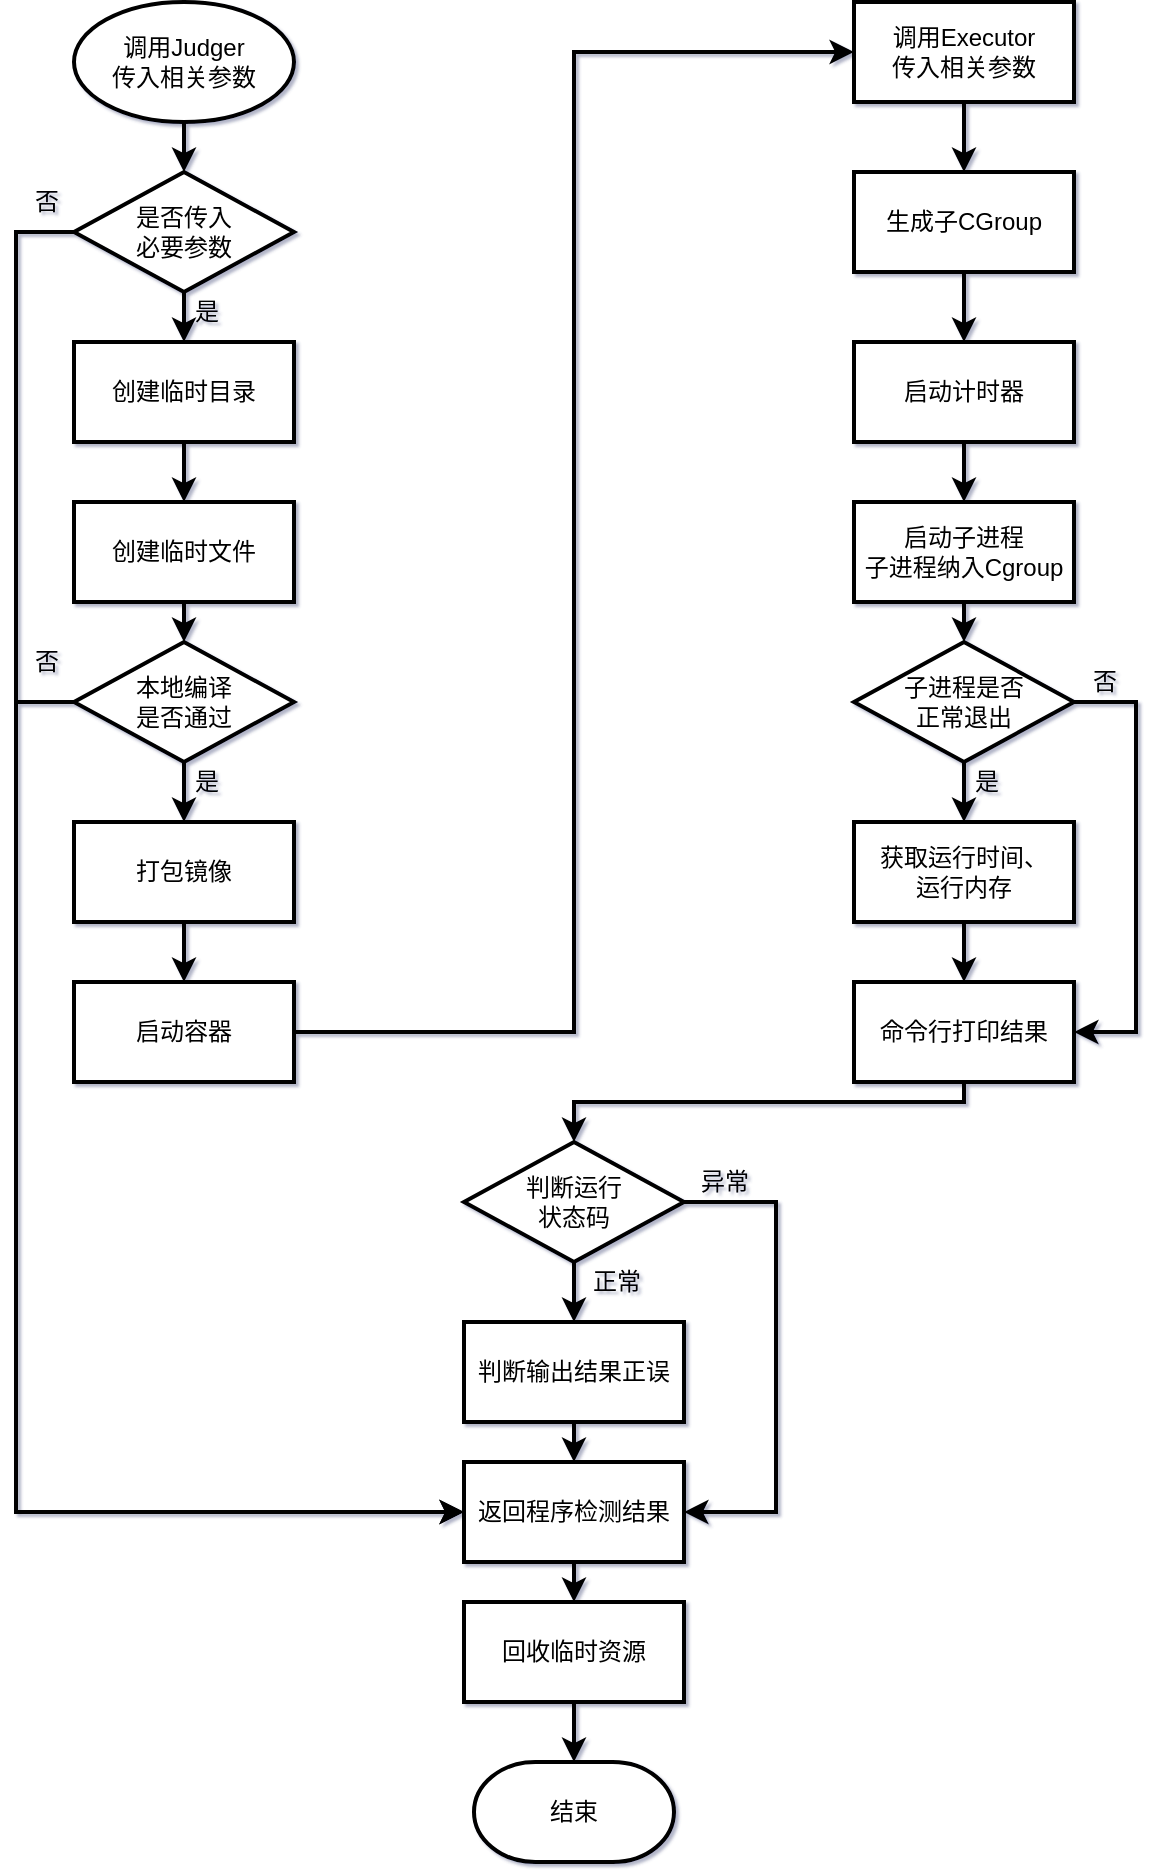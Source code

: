 <mxfile version="14.5.9" type="github">
  <diagram id="C5RBs43oDa-KdzZeNtuy" name="Page-1">
    <mxGraphModel dx="1673" dy="868" grid="1" gridSize="10" guides="1" tooltips="1" connect="1" arrows="1" fold="1" page="1" pageScale="1" pageWidth="827" pageHeight="1169" math="0" shadow="1">
      <root>
        <mxCell id="WIyWlLk6GJQsqaUBKTNV-0" />
        <mxCell id="WIyWlLk6GJQsqaUBKTNV-1" parent="WIyWlLk6GJQsqaUBKTNV-0" />
        <mxCell id="EFcwN0B4zdvvYbQqwylS-56" style="edgeStyle=orthogonalEdgeStyle;orthogonalLoop=1;jettySize=auto;html=1;exitX=0.5;exitY=1;exitDx=0;exitDy=0;exitPerimeter=0;entryX=0.5;entryY=0;entryDx=0;entryDy=0;entryPerimeter=0;strokeWidth=2;shadow=0;" edge="1" parent="WIyWlLk6GJQsqaUBKTNV-1" source="EFcwN0B4zdvvYbQqwylS-33" target="EFcwN0B4zdvvYbQqwylS-34">
          <mxGeometry relative="1" as="geometry" />
        </mxCell>
        <mxCell id="EFcwN0B4zdvvYbQqwylS-33" value="调用Judger&lt;br&gt;传入相关参数" style="strokeWidth=2;html=1;shape=mxgraph.flowchart.start_1;whiteSpace=wrap;shadow=0;" vertex="1" parent="WIyWlLk6GJQsqaUBKTNV-1">
          <mxGeometry x="109" y="20" width="110" height="60" as="geometry" />
        </mxCell>
        <mxCell id="EFcwN0B4zdvvYbQqwylS-57" style="edgeStyle=orthogonalEdgeStyle;orthogonalLoop=1;jettySize=auto;html=1;exitX=0.5;exitY=1;exitDx=0;exitDy=0;exitPerimeter=0;entryX=0.5;entryY=0;entryDx=0;entryDy=0;strokeWidth=2;shadow=0;" edge="1" parent="WIyWlLk6GJQsqaUBKTNV-1" source="EFcwN0B4zdvvYbQqwylS-34" target="EFcwN0B4zdvvYbQqwylS-38">
          <mxGeometry relative="1" as="geometry" />
        </mxCell>
        <mxCell id="EFcwN0B4zdvvYbQqwylS-122" style="edgeStyle=orthogonalEdgeStyle;rounded=0;orthogonalLoop=1;jettySize=auto;html=1;exitX=0;exitY=0.5;exitDx=0;exitDy=0;exitPerimeter=0;shadow=0;fontFamily=Lucida Console;strokeWidth=2;entryX=0;entryY=0.5;entryDx=0;entryDy=0;" edge="1" parent="WIyWlLk6GJQsqaUBKTNV-1" source="EFcwN0B4zdvvYbQqwylS-34" target="EFcwN0B4zdvvYbQqwylS-78">
          <mxGeometry relative="1" as="geometry">
            <mxPoint x="300" y="890" as="targetPoint" />
            <Array as="points">
              <mxPoint x="80" y="135" />
              <mxPoint x="80" y="775" />
            </Array>
          </mxGeometry>
        </mxCell>
        <mxCell id="EFcwN0B4zdvvYbQqwylS-34" value="是否传入&lt;br&gt;必要参数" style="strokeWidth=2;html=1;shape=mxgraph.flowchart.decision;whiteSpace=wrap;shadow=0;" vertex="1" parent="WIyWlLk6GJQsqaUBKTNV-1">
          <mxGeometry x="109" y="105" width="110" height="60" as="geometry" />
        </mxCell>
        <mxCell id="EFcwN0B4zdvvYbQqwylS-58" style="edgeStyle=orthogonalEdgeStyle;orthogonalLoop=1;jettySize=auto;html=1;exitX=0.5;exitY=1;exitDx=0;exitDy=0;entryX=0.5;entryY=0;entryDx=0;entryDy=0;strokeWidth=2;shadow=0;" edge="1" parent="WIyWlLk6GJQsqaUBKTNV-1" source="EFcwN0B4zdvvYbQqwylS-38" target="EFcwN0B4zdvvYbQqwylS-40">
          <mxGeometry relative="1" as="geometry" />
        </mxCell>
        <mxCell id="EFcwN0B4zdvvYbQqwylS-38" value="创建临时目录" style="whiteSpace=wrap;html=1;absoluteArcSize=1;arcSize=14;strokeWidth=2;shadow=0;" vertex="1" parent="WIyWlLk6GJQsqaUBKTNV-1">
          <mxGeometry x="109" y="190" width="110" height="50" as="geometry" />
        </mxCell>
        <mxCell id="EFcwN0B4zdvvYbQqwylS-59" style="edgeStyle=orthogonalEdgeStyle;orthogonalLoop=1;jettySize=auto;html=1;exitX=0.5;exitY=1;exitDx=0;exitDy=0;entryX=0.5;entryY=0;entryDx=0;entryDy=0;entryPerimeter=0;strokeWidth=2;shadow=0;" edge="1" parent="WIyWlLk6GJQsqaUBKTNV-1" source="EFcwN0B4zdvvYbQqwylS-40" target="EFcwN0B4zdvvYbQqwylS-41">
          <mxGeometry relative="1" as="geometry" />
        </mxCell>
        <mxCell id="EFcwN0B4zdvvYbQqwylS-40" value="创建临时文件" style="whiteSpace=wrap;html=1;absoluteArcSize=1;arcSize=14;strokeWidth=2;shadow=0;" vertex="1" parent="WIyWlLk6GJQsqaUBKTNV-1">
          <mxGeometry x="109" y="270" width="110" height="50" as="geometry" />
        </mxCell>
        <mxCell id="EFcwN0B4zdvvYbQqwylS-60" style="edgeStyle=orthogonalEdgeStyle;orthogonalLoop=1;jettySize=auto;html=1;exitX=0.5;exitY=1;exitDx=0;exitDy=0;exitPerimeter=0;entryX=0.5;entryY=0;entryDx=0;entryDy=0;strokeWidth=2;shadow=0;" edge="1" parent="WIyWlLk6GJQsqaUBKTNV-1" source="EFcwN0B4zdvvYbQqwylS-41" target="EFcwN0B4zdvvYbQqwylS-42">
          <mxGeometry relative="1" as="geometry" />
        </mxCell>
        <mxCell id="EFcwN0B4zdvvYbQqwylS-123" style="edgeStyle=orthogonalEdgeStyle;rounded=0;orthogonalLoop=1;jettySize=auto;html=1;exitX=0;exitY=0.5;exitDx=0;exitDy=0;exitPerimeter=0;entryX=0;entryY=0.5;entryDx=0;entryDy=0;shadow=0;fontFamily=Lucida Console;strokeWidth=2;" edge="1" parent="WIyWlLk6GJQsqaUBKTNV-1" source="EFcwN0B4zdvvYbQqwylS-41" target="EFcwN0B4zdvvYbQqwylS-78">
          <mxGeometry relative="1" as="geometry">
            <Array as="points">
              <mxPoint x="80" y="370" />
              <mxPoint x="80" y="775" />
            </Array>
          </mxGeometry>
        </mxCell>
        <mxCell id="EFcwN0B4zdvvYbQqwylS-41" value="本地编译&lt;br&gt;是否通过" style="strokeWidth=2;html=1;shape=mxgraph.flowchart.decision;whiteSpace=wrap;shadow=0;" vertex="1" parent="WIyWlLk6GJQsqaUBKTNV-1">
          <mxGeometry x="109" y="340" width="110" height="60" as="geometry" />
        </mxCell>
        <mxCell id="EFcwN0B4zdvvYbQqwylS-61" style="edgeStyle=orthogonalEdgeStyle;orthogonalLoop=1;jettySize=auto;html=1;exitX=0.5;exitY=1;exitDx=0;exitDy=0;entryX=0.5;entryY=0;entryDx=0;entryDy=0;strokeWidth=2;shadow=0;" edge="1" parent="WIyWlLk6GJQsqaUBKTNV-1" source="EFcwN0B4zdvvYbQqwylS-42" target="EFcwN0B4zdvvYbQqwylS-44">
          <mxGeometry relative="1" as="geometry" />
        </mxCell>
        <mxCell id="EFcwN0B4zdvvYbQqwylS-42" value="打包镜像" style="whiteSpace=wrap;html=1;absoluteArcSize=1;arcSize=14;strokeWidth=2;shadow=0;" vertex="1" parent="WIyWlLk6GJQsqaUBKTNV-1">
          <mxGeometry x="109" y="430" width="110" height="50" as="geometry" />
        </mxCell>
        <mxCell id="EFcwN0B4zdvvYbQqwylS-140" style="edgeStyle=orthogonalEdgeStyle;rounded=0;orthogonalLoop=1;jettySize=auto;html=1;exitX=1;exitY=0.5;exitDx=0;exitDy=0;entryX=0;entryY=0.5;entryDx=0;entryDy=0;shadow=0;fontFamily=Lucida Console;strokeWidth=2;" edge="1" parent="WIyWlLk6GJQsqaUBKTNV-1" source="EFcwN0B4zdvvYbQqwylS-44" target="EFcwN0B4zdvvYbQqwylS-46">
          <mxGeometry relative="1" as="geometry">
            <Array as="points">
              <mxPoint x="359" y="535" />
              <mxPoint x="359" y="45" />
            </Array>
          </mxGeometry>
        </mxCell>
        <mxCell id="EFcwN0B4zdvvYbQqwylS-44" value="启动容器" style="whiteSpace=wrap;html=1;absoluteArcSize=1;arcSize=14;strokeWidth=2;shadow=0;" vertex="1" parent="WIyWlLk6GJQsqaUBKTNV-1">
          <mxGeometry x="109" y="510" width="110" height="50" as="geometry" />
        </mxCell>
        <mxCell id="EFcwN0B4zdvvYbQqwylS-63" style="edgeStyle=orthogonalEdgeStyle;orthogonalLoop=1;jettySize=auto;html=1;exitX=0.5;exitY=1;exitDx=0;exitDy=0;entryX=0.5;entryY=0;entryDx=0;entryDy=0;strokeWidth=2;shadow=0;" edge="1" parent="WIyWlLk6GJQsqaUBKTNV-1" source="EFcwN0B4zdvvYbQqwylS-46" target="EFcwN0B4zdvvYbQqwylS-47">
          <mxGeometry relative="1" as="geometry" />
        </mxCell>
        <mxCell id="EFcwN0B4zdvvYbQqwylS-46" value="调用Executor&lt;br&gt;传入相关参数" style="whiteSpace=wrap;html=1;absoluteArcSize=1;arcSize=14;strokeWidth=2;shadow=0;" vertex="1" parent="WIyWlLk6GJQsqaUBKTNV-1">
          <mxGeometry x="499" y="20" width="110" height="50" as="geometry" />
        </mxCell>
        <mxCell id="EFcwN0B4zdvvYbQqwylS-62" style="edgeStyle=orthogonalEdgeStyle;orthogonalLoop=1;jettySize=auto;html=1;exitX=0.5;exitY=1;exitDx=0;exitDy=0;entryX=0.5;entryY=0;entryDx=0;entryDy=0;strokeWidth=2;shadow=0;" edge="1" parent="WIyWlLk6GJQsqaUBKTNV-1" source="EFcwN0B4zdvvYbQqwylS-47" target="EFcwN0B4zdvvYbQqwylS-48">
          <mxGeometry relative="1" as="geometry" />
        </mxCell>
        <mxCell id="EFcwN0B4zdvvYbQqwylS-47" value="生成子CGroup" style="whiteSpace=wrap;html=1;absoluteArcSize=1;arcSize=14;strokeWidth=2;shadow=0;" vertex="1" parent="WIyWlLk6GJQsqaUBKTNV-1">
          <mxGeometry x="499" y="105" width="110" height="50" as="geometry" />
        </mxCell>
        <mxCell id="EFcwN0B4zdvvYbQqwylS-64" style="edgeStyle=orthogonalEdgeStyle;orthogonalLoop=1;jettySize=auto;html=1;exitX=0.5;exitY=1;exitDx=0;exitDy=0;entryX=0.5;entryY=0;entryDx=0;entryDy=0;strokeWidth=2;shadow=0;" edge="1" parent="WIyWlLk6GJQsqaUBKTNV-1" source="EFcwN0B4zdvvYbQqwylS-48" target="EFcwN0B4zdvvYbQqwylS-49">
          <mxGeometry relative="1" as="geometry" />
        </mxCell>
        <mxCell id="EFcwN0B4zdvvYbQqwylS-48" value="启动计时器" style="whiteSpace=wrap;html=1;absoluteArcSize=1;arcSize=14;strokeWidth=2;shadow=0;" vertex="1" parent="WIyWlLk6GJQsqaUBKTNV-1">
          <mxGeometry x="499" y="190" width="110" height="50" as="geometry" />
        </mxCell>
        <mxCell id="EFcwN0B4zdvvYbQqwylS-71" style="edgeStyle=orthogonalEdgeStyle;orthogonalLoop=1;jettySize=auto;html=1;exitX=0.5;exitY=1;exitDx=0;exitDy=0;entryX=0.5;entryY=0;entryDx=0;entryDy=0;entryPerimeter=0;strokeWidth=2;shadow=0;" edge="1" parent="WIyWlLk6GJQsqaUBKTNV-1" source="EFcwN0B4zdvvYbQqwylS-49" target="EFcwN0B4zdvvYbQqwylS-51">
          <mxGeometry relative="1" as="geometry" />
        </mxCell>
        <mxCell id="EFcwN0B4zdvvYbQqwylS-49" value="启动子进程&lt;br&gt;子进程纳入Cgroup" style="whiteSpace=wrap;html=1;absoluteArcSize=1;arcSize=14;strokeWidth=2;shadow=0;" vertex="1" parent="WIyWlLk6GJQsqaUBKTNV-1">
          <mxGeometry x="499" y="270" width="110" height="50" as="geometry" />
        </mxCell>
        <mxCell id="EFcwN0B4zdvvYbQqwylS-70" style="edgeStyle=orthogonalEdgeStyle;orthogonalLoop=1;jettySize=auto;html=1;exitX=0.5;exitY=1;exitDx=0;exitDy=0;exitPerimeter=0;entryX=0.5;entryY=0;entryDx=0;entryDy=0;strokeWidth=2;shadow=0;" edge="1" parent="WIyWlLk6GJQsqaUBKTNV-1" source="EFcwN0B4zdvvYbQqwylS-51" target="EFcwN0B4zdvvYbQqwylS-53">
          <mxGeometry relative="1" as="geometry" />
        </mxCell>
        <mxCell id="EFcwN0B4zdvvYbQqwylS-132" style="edgeStyle=orthogonalEdgeStyle;rounded=0;orthogonalLoop=1;jettySize=auto;html=1;exitX=1;exitY=0.5;exitDx=0;exitDy=0;exitPerimeter=0;entryX=1;entryY=0.5;entryDx=0;entryDy=0;shadow=0;fontFamily=Lucida Console;strokeWidth=2;" edge="1" parent="WIyWlLk6GJQsqaUBKTNV-1" source="EFcwN0B4zdvvYbQqwylS-51" target="EFcwN0B4zdvvYbQqwylS-54">
          <mxGeometry relative="1" as="geometry">
            <Array as="points">
              <mxPoint x="640" y="370" />
              <mxPoint x="640" y="535" />
            </Array>
          </mxGeometry>
        </mxCell>
        <mxCell id="EFcwN0B4zdvvYbQqwylS-51" value="子进程是否&lt;br&gt;正常退出" style="strokeWidth=2;html=1;shape=mxgraph.flowchart.decision;whiteSpace=wrap;shadow=0;" vertex="1" parent="WIyWlLk6GJQsqaUBKTNV-1">
          <mxGeometry x="499" y="340" width="110" height="60" as="geometry" />
        </mxCell>
        <mxCell id="EFcwN0B4zdvvYbQqwylS-72" style="edgeStyle=orthogonalEdgeStyle;orthogonalLoop=1;jettySize=auto;html=1;exitX=0.5;exitY=1;exitDx=0;exitDy=0;entryX=0.5;entryY=0;entryDx=0;entryDy=0;strokeWidth=2;shadow=0;" edge="1" parent="WIyWlLk6GJQsqaUBKTNV-1" source="EFcwN0B4zdvvYbQqwylS-53" target="EFcwN0B4zdvvYbQqwylS-54">
          <mxGeometry relative="1" as="geometry" />
        </mxCell>
        <mxCell id="EFcwN0B4zdvvYbQqwylS-53" value="获取运行时间、&lt;br&gt;运行内存" style="whiteSpace=wrap;html=1;absoluteArcSize=1;arcSize=14;strokeWidth=2;shadow=0;" vertex="1" parent="WIyWlLk6GJQsqaUBKTNV-1">
          <mxGeometry x="499" y="430" width="110" height="50" as="geometry" />
        </mxCell>
        <mxCell id="EFcwN0B4zdvvYbQqwylS-141" style="edgeStyle=orthogonalEdgeStyle;rounded=0;orthogonalLoop=1;jettySize=auto;html=1;exitX=0.5;exitY=1;exitDx=0;exitDy=0;entryX=0.5;entryY=0;entryDx=0;entryDy=0;entryPerimeter=0;shadow=0;fontFamily=Lucida Console;strokeWidth=2;" edge="1" parent="WIyWlLk6GJQsqaUBKTNV-1" source="EFcwN0B4zdvvYbQqwylS-54" target="EFcwN0B4zdvvYbQqwylS-74">
          <mxGeometry relative="1" as="geometry">
            <Array as="points">
              <mxPoint x="554" y="570" />
              <mxPoint x="359" y="570" />
            </Array>
          </mxGeometry>
        </mxCell>
        <mxCell id="EFcwN0B4zdvvYbQqwylS-54" value="命令行打印结果" style="whiteSpace=wrap;html=1;absoluteArcSize=1;arcSize=14;strokeWidth=2;shadow=0;" vertex="1" parent="WIyWlLk6GJQsqaUBKTNV-1">
          <mxGeometry x="499" y="510" width="110" height="50" as="geometry" />
        </mxCell>
        <mxCell id="EFcwN0B4zdvvYbQqwylS-134" style="edgeStyle=orthogonalEdgeStyle;rounded=0;orthogonalLoop=1;jettySize=auto;html=1;exitX=0.5;exitY=1;exitDx=0;exitDy=0;exitPerimeter=0;entryX=0.5;entryY=0;entryDx=0;entryDy=0;shadow=0;fontFamily=Lucida Console;strokeWidth=2;" edge="1" parent="WIyWlLk6GJQsqaUBKTNV-1" source="EFcwN0B4zdvvYbQqwylS-74" target="EFcwN0B4zdvvYbQqwylS-77">
          <mxGeometry relative="1" as="geometry" />
        </mxCell>
        <mxCell id="EFcwN0B4zdvvYbQqwylS-139" style="edgeStyle=orthogonalEdgeStyle;rounded=0;orthogonalLoop=1;jettySize=auto;html=1;exitX=1;exitY=0.5;exitDx=0;exitDy=0;exitPerimeter=0;entryX=1;entryY=0.5;entryDx=0;entryDy=0;shadow=0;fontFamily=Lucida Console;strokeWidth=2;" edge="1" parent="WIyWlLk6GJQsqaUBKTNV-1" source="EFcwN0B4zdvvYbQqwylS-74" target="EFcwN0B4zdvvYbQqwylS-78">
          <mxGeometry relative="1" as="geometry">
            <Array as="points">
              <mxPoint x="460" y="620" />
              <mxPoint x="460" y="775" />
            </Array>
          </mxGeometry>
        </mxCell>
        <mxCell id="EFcwN0B4zdvvYbQqwylS-74" value="判断运行&lt;br&gt;状态码" style="strokeWidth=2;html=1;shape=mxgraph.flowchart.decision;whiteSpace=wrap;shadow=0;" vertex="1" parent="WIyWlLk6GJQsqaUBKTNV-1">
          <mxGeometry x="304" y="590" width="110" height="60" as="geometry" />
        </mxCell>
        <mxCell id="EFcwN0B4zdvvYbQqwylS-83" style="edgeStyle=orthogonalEdgeStyle;orthogonalLoop=1;jettySize=auto;html=1;exitX=0.5;exitY=1;exitDx=0;exitDy=0;entryX=0.5;entryY=0;entryDx=0;entryDy=0;strokeWidth=2;shadow=0;" edge="1" parent="WIyWlLk6GJQsqaUBKTNV-1" source="EFcwN0B4zdvvYbQqwylS-77" target="EFcwN0B4zdvvYbQqwylS-78">
          <mxGeometry relative="1" as="geometry" />
        </mxCell>
        <mxCell id="EFcwN0B4zdvvYbQqwylS-77" value="判断输出结果正误" style="whiteSpace=wrap;html=1;absoluteArcSize=1;arcSize=14;strokeWidth=2;shadow=0;" vertex="1" parent="WIyWlLk6GJQsqaUBKTNV-1">
          <mxGeometry x="304" y="680" width="110" height="50" as="geometry" />
        </mxCell>
        <mxCell id="EFcwN0B4zdvvYbQqwylS-135" style="edgeStyle=orthogonalEdgeStyle;rounded=0;orthogonalLoop=1;jettySize=auto;html=1;exitX=0.5;exitY=1;exitDx=0;exitDy=0;entryX=0.5;entryY=0;entryDx=0;entryDy=0;shadow=0;fontFamily=Lucida Console;strokeWidth=2;" edge="1" parent="WIyWlLk6GJQsqaUBKTNV-1" source="EFcwN0B4zdvvYbQqwylS-78" target="EFcwN0B4zdvvYbQqwylS-79">
          <mxGeometry relative="1" as="geometry" />
        </mxCell>
        <mxCell id="EFcwN0B4zdvvYbQqwylS-78" value="返回程序检测结果" style="whiteSpace=wrap;html=1;absoluteArcSize=1;arcSize=14;strokeWidth=2;shadow=0;" vertex="1" parent="WIyWlLk6GJQsqaUBKTNV-1">
          <mxGeometry x="304" y="750" width="110" height="50" as="geometry" />
        </mxCell>
        <mxCell id="EFcwN0B4zdvvYbQqwylS-112" value="" style="edgeStyle=orthogonalEdgeStyle;rounded=0;orthogonalLoop=1;jettySize=auto;html=1;shadow=0;fontFamily=Lucida Console;strokeWidth=2;" edge="1" parent="WIyWlLk6GJQsqaUBKTNV-1" source="EFcwN0B4zdvvYbQqwylS-79" target="EFcwN0B4zdvvYbQqwylS-80">
          <mxGeometry relative="1" as="geometry" />
        </mxCell>
        <mxCell id="EFcwN0B4zdvvYbQqwylS-79" value="回收临时资源" style="whiteSpace=wrap;html=1;absoluteArcSize=1;arcSize=14;strokeWidth=2;shadow=0;" vertex="1" parent="WIyWlLk6GJQsqaUBKTNV-1">
          <mxGeometry x="304" y="820" width="110" height="50" as="geometry" />
        </mxCell>
        <mxCell id="EFcwN0B4zdvvYbQqwylS-80" value="结束" style="strokeWidth=2;html=1;shape=mxgraph.flowchart.terminator;whiteSpace=wrap;shadow=0;" vertex="1" parent="WIyWlLk6GJQsqaUBKTNV-1">
          <mxGeometry x="309" y="900" width="100" height="50" as="geometry" />
        </mxCell>
        <mxCell id="EFcwN0B4zdvvYbQqwylS-92" value="否" style="text;html=1;align=center;verticalAlign=middle;resizable=0;points=[];autosize=1;strokeWidth=2;shadow=0;" vertex="1" parent="WIyWlLk6GJQsqaUBKTNV-1">
          <mxGeometry x="80" y="340" width="30" height="20" as="geometry" />
        </mxCell>
        <mxCell id="EFcwN0B4zdvvYbQqwylS-118" value="是" style="text;html=1;align=center;verticalAlign=middle;resizable=0;points=[];autosize=1;strokeColor=none;fontFamily=Lucida Console;" vertex="1" parent="WIyWlLk6GJQsqaUBKTNV-1">
          <mxGeometry x="160" y="400" width="30" height="20" as="geometry" />
        </mxCell>
        <mxCell id="EFcwN0B4zdvvYbQqwylS-119" value="是" style="text;html=1;align=center;verticalAlign=middle;resizable=0;points=[];autosize=1;strokeColor=none;fontFamily=Lucida Console;" vertex="1" parent="WIyWlLk6GJQsqaUBKTNV-1">
          <mxGeometry x="550" y="400" width="30" height="20" as="geometry" />
        </mxCell>
        <mxCell id="EFcwN0B4zdvvYbQqwylS-121" value="否" style="text;html=1;align=center;verticalAlign=middle;resizable=0;points=[];autosize=1;strokeWidth=2;shadow=0;" vertex="1" parent="WIyWlLk6GJQsqaUBKTNV-1">
          <mxGeometry x="609" y="350" width="30" height="20" as="geometry" />
        </mxCell>
        <mxCell id="EFcwN0B4zdvvYbQqwylS-124" value="否" style="text;html=1;align=center;verticalAlign=middle;resizable=0;points=[];autosize=1;strokeWidth=2;shadow=0;" vertex="1" parent="WIyWlLk6GJQsqaUBKTNV-1">
          <mxGeometry x="80" y="110" width="30" height="20" as="geometry" />
        </mxCell>
        <mxCell id="EFcwN0B4zdvvYbQqwylS-127" value="是" style="text;html=1;align=center;verticalAlign=middle;resizable=0;points=[];autosize=1;strokeColor=none;fontFamily=Lucida Console;" vertex="1" parent="WIyWlLk6GJQsqaUBKTNV-1">
          <mxGeometry x="160" y="165" width="30" height="20" as="geometry" />
        </mxCell>
        <mxCell id="EFcwN0B4zdvvYbQqwylS-131" style="edgeStyle=orthogonalEdgeStyle;rounded=0;orthogonalLoop=1;jettySize=auto;html=1;exitX=0.5;exitY=1;exitDx=0;exitDy=0;shadow=0;fontFamily=Lucida Console;strokeWidth=2;" edge="1" parent="WIyWlLk6GJQsqaUBKTNV-1" source="EFcwN0B4zdvvYbQqwylS-49" target="EFcwN0B4zdvvYbQqwylS-49">
          <mxGeometry relative="1" as="geometry" />
        </mxCell>
        <mxCell id="EFcwN0B4zdvvYbQqwylS-137" value="正常" style="text;html=1;align=center;verticalAlign=middle;resizable=0;points=[];autosize=1;strokeWidth=2;shadow=0;" vertex="1" parent="WIyWlLk6GJQsqaUBKTNV-1">
          <mxGeometry x="360" y="650" width="40" height="20" as="geometry" />
        </mxCell>
        <mxCell id="EFcwN0B4zdvvYbQqwylS-86" value="异常" style="text;html=1;align=center;verticalAlign=middle;resizable=0;points=[];autosize=1;strokeWidth=2;shadow=0;" vertex="1" parent="WIyWlLk6GJQsqaUBKTNV-1">
          <mxGeometry x="414" y="600" width="40" height="20" as="geometry" />
        </mxCell>
      </root>
    </mxGraphModel>
  </diagram>
</mxfile>

